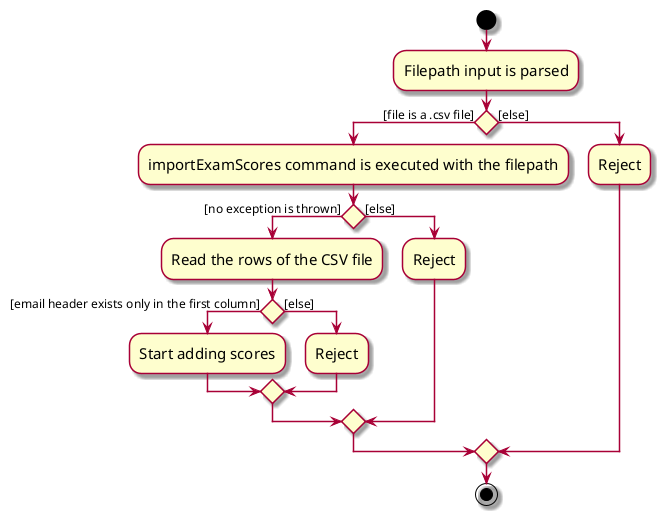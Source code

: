 @startuml
skin rose
skinparam ActivityFontSize 15
skinparam ArrowFontSize 12

start
:Filepath input is parsed;
if () is ([file is a .csv file]) then
  :importExamScores command is executed with the filepath;
  if () is ([no exception is thrown]) then
  :Read the rows of the CSV file;
      if () is ([email header exists only in the first column]) then
        :Start adding scores;
      else ([else])
        :Reject;
      endif
  else ([else])
    :Reject;
  endif
else ([else])
  :Reject;
endif
stop


@enduml
